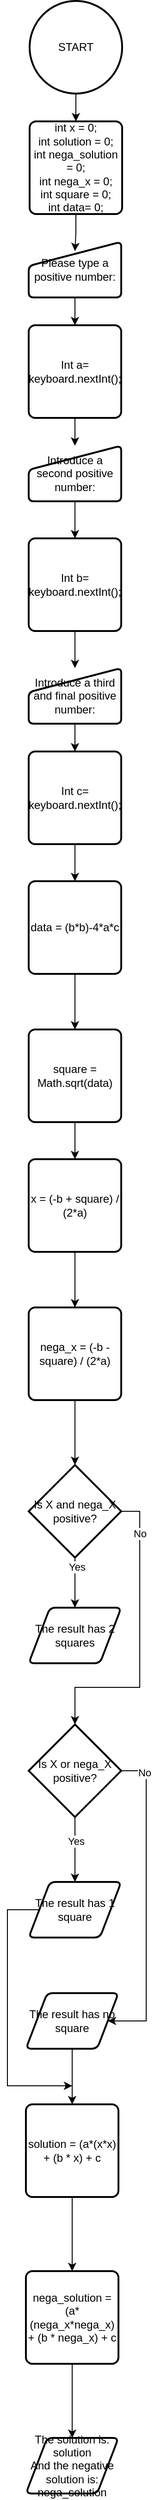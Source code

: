 <mxfile version="24.7.17">
  <diagram id="C5RBs43oDa-KdzZeNtuy" name="Page-1">
    <mxGraphModel dx="1098" dy="828" grid="1" gridSize="10" guides="1" tooltips="1" connect="1" arrows="1" fold="1" page="1" pageScale="1" pageWidth="827" pageHeight="1169" math="0" shadow="0">
      <root>
        <mxCell id="WIyWlLk6GJQsqaUBKTNV-0" />
        <mxCell id="WIyWlLk6GJQsqaUBKTNV-1" parent="WIyWlLk6GJQsqaUBKTNV-0" />
        <mxCell id="z4fwgU5iriWeV93DlBBE-0" style="edgeStyle=orthogonalEdgeStyle;rounded=0;orthogonalLoop=1;jettySize=auto;html=1;entryX=0.5;entryY=0;entryDx=0;entryDy=0;" parent="WIyWlLk6GJQsqaUBKTNV-1" source="z4fwgU5iriWeV93DlBBE-1" target="z4fwgU5iriWeV93DlBBE-3" edge="1">
          <mxGeometry relative="1" as="geometry" />
        </mxCell>
        <mxCell id="z4fwgU5iriWeV93DlBBE-1" value="START" style="strokeWidth=2;html=1;shape=mxgraph.flowchart.start_2;whiteSpace=wrap;" parent="WIyWlLk6GJQsqaUBKTNV-1" vertex="1">
          <mxGeometry x="364" y="20" width="100" height="100" as="geometry" />
        </mxCell>
        <mxCell id="z4fwgU5iriWeV93DlBBE-2" style="edgeStyle=orthogonalEdgeStyle;rounded=0;orthogonalLoop=1;jettySize=auto;html=1;entryX=0.5;entryY=0;entryDx=0;entryDy=0;" parent="WIyWlLk6GJQsqaUBKTNV-1" source="z4fwgU5iriWeV93DlBBE-3" edge="1">
          <mxGeometry relative="1" as="geometry">
            <mxPoint x="413" y="290" as="targetPoint" />
          </mxGeometry>
        </mxCell>
        <mxCell id="z4fwgU5iriWeV93DlBBE-3" value="int x = 0;&lt;div&gt;int solution = 0;&lt;/div&gt;&lt;div&gt;int nega_solution = 0;&lt;/div&gt;&lt;div&gt;int nega_x = 0;&lt;/div&gt;&lt;div&gt;int square = 0;&lt;/div&gt;&lt;div&gt;int data= 0;&lt;/div&gt;" style="rounded=1;whiteSpace=wrap;html=1;absoluteArcSize=1;arcSize=14;strokeWidth=2;" parent="WIyWlLk6GJQsqaUBKTNV-1" vertex="1">
          <mxGeometry x="364" y="150" width="100" height="100" as="geometry" />
        </mxCell>
        <mxCell id="z4fwgU5iriWeV93DlBBE-4" style="edgeStyle=orthogonalEdgeStyle;rounded=0;orthogonalLoop=1;jettySize=auto;html=1;entryX=0.5;entryY=0;entryDx=0;entryDy=0;" parent="WIyWlLk6GJQsqaUBKTNV-1" source="z4fwgU5iriWeV93DlBBE-5" target="z4fwgU5iriWeV93DlBBE-7" edge="1">
          <mxGeometry relative="1" as="geometry" />
        </mxCell>
        <mxCell id="z4fwgU5iriWeV93DlBBE-5" value="Please type a positive number:" style="html=1;strokeWidth=2;shape=manualInput;whiteSpace=wrap;rounded=1;size=26;arcSize=11;" parent="WIyWlLk6GJQsqaUBKTNV-1" vertex="1">
          <mxGeometry x="363" y="280" width="100" height="60" as="geometry" />
        </mxCell>
        <mxCell id="z4fwgU5iriWeV93DlBBE-6" style="edgeStyle=orthogonalEdgeStyle;rounded=0;orthogonalLoop=1;jettySize=auto;html=1;entryX=0.5;entryY=0;entryDx=0;entryDy=0;" parent="WIyWlLk6GJQsqaUBKTNV-1" source="z4fwgU5iriWeV93DlBBE-7" target="z4fwgU5iriWeV93DlBBE-9" edge="1">
          <mxGeometry relative="1" as="geometry" />
        </mxCell>
        <mxCell id="z4fwgU5iriWeV93DlBBE-7" value="Int a=&lt;div&gt;keyboard.nextInt();&lt;/div&gt;" style="rounded=1;whiteSpace=wrap;html=1;absoluteArcSize=1;arcSize=14;strokeWidth=2;" parent="WIyWlLk6GJQsqaUBKTNV-1" vertex="1">
          <mxGeometry x="363" y="370" width="100" height="100" as="geometry" />
        </mxCell>
        <mxCell id="z4fwgU5iriWeV93DlBBE-8" style="edgeStyle=orthogonalEdgeStyle;rounded=0;orthogonalLoop=1;jettySize=auto;html=1;entryX=0.5;entryY=0;entryDx=0;entryDy=0;" parent="WIyWlLk6GJQsqaUBKTNV-1" source="z4fwgU5iriWeV93DlBBE-9" target="z4fwgU5iriWeV93DlBBE-11" edge="1">
          <mxGeometry relative="1" as="geometry" />
        </mxCell>
        <mxCell id="z4fwgU5iriWeV93DlBBE-9" value="Introduce a second positive number:" style="html=1;strokeWidth=2;shape=manualInput;whiteSpace=wrap;rounded=1;size=26;arcSize=11;" parent="WIyWlLk6GJQsqaUBKTNV-1" vertex="1">
          <mxGeometry x="363" y="500" width="100" height="60" as="geometry" />
        </mxCell>
        <mxCell id="z4fwgU5iriWeV93DlBBE-10" style="edgeStyle=orthogonalEdgeStyle;rounded=0;orthogonalLoop=1;jettySize=auto;html=1;entryX=0.5;entryY=0;entryDx=0;entryDy=0;" parent="WIyWlLk6GJQsqaUBKTNV-1" source="z4fwgU5iriWeV93DlBBE-11" target="z4fwgU5iriWeV93DlBBE-13" edge="1">
          <mxGeometry relative="1" as="geometry" />
        </mxCell>
        <mxCell id="z4fwgU5iriWeV93DlBBE-11" value="Int b=&lt;div&gt;keyboard.nextInt();&lt;/div&gt;" style="rounded=1;whiteSpace=wrap;html=1;absoluteArcSize=1;arcSize=14;strokeWidth=2;" parent="WIyWlLk6GJQsqaUBKTNV-1" vertex="1">
          <mxGeometry x="363" y="600" width="100" height="100" as="geometry" />
        </mxCell>
        <mxCell id="z4fwgU5iriWeV93DlBBE-12" style="edgeStyle=orthogonalEdgeStyle;rounded=0;orthogonalLoop=1;jettySize=auto;html=1;entryX=0.5;entryY=0;entryDx=0;entryDy=0;" parent="WIyWlLk6GJQsqaUBKTNV-1" source="z4fwgU5iriWeV93DlBBE-13" target="z4fwgU5iriWeV93DlBBE-14" edge="1">
          <mxGeometry relative="1" as="geometry" />
        </mxCell>
        <mxCell id="z4fwgU5iriWeV93DlBBE-13" value="Introduce a third and final positive number:" style="html=1;strokeWidth=2;shape=manualInput;whiteSpace=wrap;rounded=1;size=26;arcSize=11;" parent="WIyWlLk6GJQsqaUBKTNV-1" vertex="1">
          <mxGeometry x="363" y="740" width="100" height="60" as="geometry" />
        </mxCell>
        <mxCell id="z4fwgU5iriWeV93DlBBE-17" style="edgeStyle=orthogonalEdgeStyle;rounded=0;orthogonalLoop=1;jettySize=auto;html=1;entryX=0.5;entryY=0;entryDx=0;entryDy=0;" parent="WIyWlLk6GJQsqaUBKTNV-1" source="z4fwgU5iriWeV93DlBBE-14" target="z4fwgU5iriWeV93DlBBE-16" edge="1">
          <mxGeometry relative="1" as="geometry" />
        </mxCell>
        <mxCell id="z4fwgU5iriWeV93DlBBE-14" value="Int c=&lt;div&gt;keyboard.nextInt();&lt;/div&gt;" style="rounded=1;whiteSpace=wrap;html=1;absoluteArcSize=1;arcSize=14;strokeWidth=2;" parent="WIyWlLk6GJQsqaUBKTNV-1" vertex="1">
          <mxGeometry x="363" y="830" width="100" height="100" as="geometry" />
        </mxCell>
        <mxCell id="z4fwgU5iriWeV93DlBBE-19" style="edgeStyle=orthogonalEdgeStyle;rounded=0;orthogonalLoop=1;jettySize=auto;html=1;entryX=0.5;entryY=0;entryDx=0;entryDy=0;" parent="WIyWlLk6GJQsqaUBKTNV-1" source="z4fwgU5iriWeV93DlBBE-16" target="z4fwgU5iriWeV93DlBBE-18" edge="1">
          <mxGeometry relative="1" as="geometry" />
        </mxCell>
        <mxCell id="z4fwgU5iriWeV93DlBBE-16" value="&lt;div&gt;&lt;span style=&quot;background-color: initial;&quot;&gt;data = (b*b)-4*a*c&lt;/span&gt;&lt;br&gt;&lt;/div&gt;" style="rounded=1;whiteSpace=wrap;html=1;absoluteArcSize=1;arcSize=14;strokeWidth=2;" parent="WIyWlLk6GJQsqaUBKTNV-1" vertex="1">
          <mxGeometry x="363" y="970" width="100" height="100" as="geometry" />
        </mxCell>
        <mxCell id="z4fwgU5iriWeV93DlBBE-21" style="edgeStyle=orthogonalEdgeStyle;rounded=0;orthogonalLoop=1;jettySize=auto;html=1;entryX=0.5;entryY=0;entryDx=0;entryDy=0;" parent="WIyWlLk6GJQsqaUBKTNV-1" source="z4fwgU5iriWeV93DlBBE-18" target="z4fwgU5iriWeV93DlBBE-20" edge="1">
          <mxGeometry relative="1" as="geometry" />
        </mxCell>
        <mxCell id="z4fwgU5iriWeV93DlBBE-18" value="square = Math.sqrt(data)" style="rounded=1;whiteSpace=wrap;html=1;absoluteArcSize=1;arcSize=14;strokeWidth=2;" parent="WIyWlLk6GJQsqaUBKTNV-1" vertex="1">
          <mxGeometry x="363" y="1130" width="100" height="100" as="geometry" />
        </mxCell>
        <mxCell id="z4fwgU5iriWeV93DlBBE-24" style="edgeStyle=orthogonalEdgeStyle;rounded=0;orthogonalLoop=1;jettySize=auto;html=1;entryX=0.5;entryY=0;entryDx=0;entryDy=0;" parent="WIyWlLk6GJQsqaUBKTNV-1" source="z4fwgU5iriWeV93DlBBE-20" target="z4fwgU5iriWeV93DlBBE-22" edge="1">
          <mxGeometry relative="1" as="geometry" />
        </mxCell>
        <mxCell id="z4fwgU5iriWeV93DlBBE-20" value="x = (-b + square) / (2*a)" style="rounded=1;whiteSpace=wrap;html=1;absoluteArcSize=1;arcSize=14;strokeWidth=2;" parent="WIyWlLk6GJQsqaUBKTNV-1" vertex="1">
          <mxGeometry x="363" y="1270" width="100" height="100" as="geometry" />
        </mxCell>
        <mxCell id="z4fwgU5iriWeV93DlBBE-22" value="nega_x = (-b - square) / (2*a)" style="rounded=1;whiteSpace=wrap;html=1;absoluteArcSize=1;arcSize=14;strokeWidth=2;" parent="WIyWlLk6GJQsqaUBKTNV-1" vertex="1">
          <mxGeometry x="363" y="1430" width="100" height="100" as="geometry" />
        </mxCell>
        <mxCell id="z4fwgU5iriWeV93DlBBE-28" style="edgeStyle=orthogonalEdgeStyle;rounded=0;orthogonalLoop=1;jettySize=auto;html=1;entryX=0.5;entryY=0;entryDx=0;entryDy=0;" parent="WIyWlLk6GJQsqaUBKTNV-1" source="z4fwgU5iriWeV93DlBBE-25" target="z4fwgU5iriWeV93DlBBE-27" edge="1">
          <mxGeometry relative="1" as="geometry" />
        </mxCell>
        <mxCell id="z4fwgU5iriWeV93DlBBE-29" value="Yes" style="edgeLabel;html=1;align=center;verticalAlign=middle;resizable=0;points=[];" parent="z4fwgU5iriWeV93DlBBE-28" vertex="1" connectable="0">
          <mxGeometry x="-0.628" y="2" relative="1" as="geometry">
            <mxPoint as="offset" />
          </mxGeometry>
        </mxCell>
        <mxCell id="z4fwgU5iriWeV93DlBBE-25" value="Is X and nega_X positive?" style="strokeWidth=2;html=1;shape=mxgraph.flowchart.decision;whiteSpace=wrap;" parent="WIyWlLk6GJQsqaUBKTNV-1" vertex="1">
          <mxGeometry x="363" y="1600" width="100" height="100" as="geometry" />
        </mxCell>
        <mxCell id="z4fwgU5iriWeV93DlBBE-26" style="edgeStyle=orthogonalEdgeStyle;rounded=0;orthogonalLoop=1;jettySize=auto;html=1;entryX=0.5;entryY=0;entryDx=0;entryDy=0;entryPerimeter=0;" parent="WIyWlLk6GJQsqaUBKTNV-1" source="z4fwgU5iriWeV93DlBBE-22" target="z4fwgU5iriWeV93DlBBE-25" edge="1">
          <mxGeometry relative="1" as="geometry" />
        </mxCell>
        <mxCell id="z4fwgU5iriWeV93DlBBE-27" value="The result has 2 squares" style="shape=parallelogram;html=1;strokeWidth=2;perimeter=parallelogramPerimeter;whiteSpace=wrap;rounded=1;arcSize=12;size=0.23;" parent="WIyWlLk6GJQsqaUBKTNV-1" vertex="1">
          <mxGeometry x="363" y="1754" width="100" height="60" as="geometry" />
        </mxCell>
        <mxCell id="z4fwgU5iriWeV93DlBBE-35" style="edgeStyle=orthogonalEdgeStyle;rounded=0;orthogonalLoop=1;jettySize=auto;html=1;entryX=0.5;entryY=0;entryDx=0;entryDy=0;" parent="WIyWlLk6GJQsqaUBKTNV-1" source="z4fwgU5iriWeV93DlBBE-30" target="z4fwgU5iriWeV93DlBBE-34" edge="1">
          <mxGeometry relative="1" as="geometry" />
        </mxCell>
        <mxCell id="z4fwgU5iriWeV93DlBBE-36" value="Yes" style="edgeLabel;html=1;align=center;verticalAlign=middle;resizable=0;points=[];" parent="z4fwgU5iriWeV93DlBBE-35" vertex="1" connectable="0">
          <mxGeometry x="-0.262" y="1" relative="1" as="geometry">
            <mxPoint as="offset" />
          </mxGeometry>
        </mxCell>
        <mxCell id="z4fwgU5iriWeV93DlBBE-38" style="edgeStyle=orthogonalEdgeStyle;rounded=0;orthogonalLoop=1;jettySize=auto;html=1;entryX=1;entryY=0.5;entryDx=0;entryDy=0;" parent="WIyWlLk6GJQsqaUBKTNV-1" source="z4fwgU5iriWeV93DlBBE-30" target="z4fwgU5iriWeV93DlBBE-37" edge="1">
          <mxGeometry relative="1" as="geometry">
            <mxPoint x="490" y="2200" as="targetPoint" />
            <Array as="points">
              <mxPoint x="490" y="1930" />
              <mxPoint x="490" y="2200" />
            </Array>
          </mxGeometry>
        </mxCell>
        <mxCell id="z4fwgU5iriWeV93DlBBE-39" value="No" style="edgeLabel;html=1;align=center;verticalAlign=middle;resizable=0;points=[];" parent="z4fwgU5iriWeV93DlBBE-38" vertex="1" connectable="0">
          <mxGeometry x="-0.828" y="-2" relative="1" as="geometry">
            <mxPoint as="offset" />
          </mxGeometry>
        </mxCell>
        <mxCell id="z4fwgU5iriWeV93DlBBE-30" value="Is X or nega_X positive?" style="strokeWidth=2;html=1;shape=mxgraph.flowchart.decision;whiteSpace=wrap;" parent="WIyWlLk6GJQsqaUBKTNV-1" vertex="1">
          <mxGeometry x="363" y="1880" width="100" height="100" as="geometry" />
        </mxCell>
        <mxCell id="z4fwgU5iriWeV93DlBBE-31" style="edgeStyle=orthogonalEdgeStyle;rounded=0;orthogonalLoop=1;jettySize=auto;html=1;entryX=0.5;entryY=0;entryDx=0;entryDy=0;entryPerimeter=0;" parent="WIyWlLk6GJQsqaUBKTNV-1" source="z4fwgU5iriWeV93DlBBE-25" target="z4fwgU5iriWeV93DlBBE-30" edge="1">
          <mxGeometry relative="1" as="geometry">
            <Array as="points">
              <mxPoint x="483" y="1650" />
              <mxPoint x="483" y="1840" />
              <mxPoint x="413" y="1840" />
            </Array>
          </mxGeometry>
        </mxCell>
        <mxCell id="z4fwgU5iriWeV93DlBBE-32" value="No" style="edgeLabel;html=1;align=center;verticalAlign=middle;resizable=0;points=[];" parent="z4fwgU5iriWeV93DlBBE-31" vertex="1" connectable="0">
          <mxGeometry x="-0.724" relative="1" as="geometry">
            <mxPoint as="offset" />
          </mxGeometry>
        </mxCell>
        <mxCell id="S3wl127JrptsVpYDt_N4-0" style="edgeStyle=orthogonalEdgeStyle;rounded=0;orthogonalLoop=1;jettySize=auto;html=1;" edge="1" parent="WIyWlLk6GJQsqaUBKTNV-1" source="z4fwgU5iriWeV93DlBBE-34">
          <mxGeometry relative="1" as="geometry">
            <mxPoint x="410" y="2270" as="targetPoint" />
            <Array as="points">
              <mxPoint x="340" y="2080" />
              <mxPoint x="340" y="2270" />
            </Array>
          </mxGeometry>
        </mxCell>
        <mxCell id="z4fwgU5iriWeV93DlBBE-34" value="The result has 1 square" style="shape=parallelogram;html=1;strokeWidth=2;perimeter=parallelogramPerimeter;whiteSpace=wrap;rounded=1;arcSize=12;size=0.23;" parent="WIyWlLk6GJQsqaUBKTNV-1" vertex="1">
          <mxGeometry x="363" y="2050" width="100" height="60" as="geometry" />
        </mxCell>
        <mxCell id="z4fwgU5iriWeV93DlBBE-41" style="edgeStyle=orthogonalEdgeStyle;rounded=0;orthogonalLoop=1;jettySize=auto;html=1;entryX=0.5;entryY=0;entryDx=0;entryDy=0;" parent="WIyWlLk6GJQsqaUBKTNV-1" source="z4fwgU5iriWeV93DlBBE-37" target="z4fwgU5iriWeV93DlBBE-40" edge="1">
          <mxGeometry relative="1" as="geometry" />
        </mxCell>
        <mxCell id="z4fwgU5iriWeV93DlBBE-37" value="The result has no square" style="shape=parallelogram;html=1;strokeWidth=2;perimeter=parallelogramPerimeter;whiteSpace=wrap;rounded=1;arcSize=12;size=0.23;" parent="WIyWlLk6GJQsqaUBKTNV-1" vertex="1">
          <mxGeometry x="360" y="2170" width="100" height="60" as="geometry" />
        </mxCell>
        <mxCell id="z4fwgU5iriWeV93DlBBE-43" style="edgeStyle=orthogonalEdgeStyle;rounded=0;orthogonalLoop=1;jettySize=auto;html=1;entryX=0.5;entryY=0;entryDx=0;entryDy=0;" parent="WIyWlLk6GJQsqaUBKTNV-1" source="z4fwgU5iriWeV93DlBBE-40" target="z4fwgU5iriWeV93DlBBE-42" edge="1">
          <mxGeometry relative="1" as="geometry" />
        </mxCell>
        <mxCell id="z4fwgU5iriWeV93DlBBE-40" value="solution = (a*(x*x) + (b * x) + c" style="rounded=1;whiteSpace=wrap;html=1;absoluteArcSize=1;arcSize=14;strokeWidth=2;" parent="WIyWlLk6GJQsqaUBKTNV-1" vertex="1">
          <mxGeometry x="360" y="2290" width="100" height="100" as="geometry" />
        </mxCell>
        <mxCell id="z4fwgU5iriWeV93DlBBE-45" style="edgeStyle=orthogonalEdgeStyle;rounded=0;orthogonalLoop=1;jettySize=auto;html=1;entryX=0.5;entryY=0;entryDx=0;entryDy=0;" parent="WIyWlLk6GJQsqaUBKTNV-1" source="z4fwgU5iriWeV93DlBBE-42" target="z4fwgU5iriWeV93DlBBE-44" edge="1">
          <mxGeometry relative="1" as="geometry" />
        </mxCell>
        <mxCell id="z4fwgU5iriWeV93DlBBE-42" value="nega_solution = (a*(nega_x*nega_x) + (b * nega_x) + c" style="rounded=1;whiteSpace=wrap;html=1;absoluteArcSize=1;arcSize=14;strokeWidth=2;" parent="WIyWlLk6GJQsqaUBKTNV-1" vertex="1">
          <mxGeometry x="360" y="2470" width="100" height="100" as="geometry" />
        </mxCell>
        <mxCell id="z4fwgU5iriWeV93DlBBE-44" value="The solution is: solution&lt;div&gt;And the negative solution is: nega_solution&lt;/div&gt;" style="shape=parallelogram;html=1;strokeWidth=2;perimeter=parallelogramPerimeter;whiteSpace=wrap;rounded=1;arcSize=12;size=0.23;" parent="WIyWlLk6GJQsqaUBKTNV-1" vertex="1">
          <mxGeometry x="360" y="2650" width="100" height="60" as="geometry" />
        </mxCell>
      </root>
    </mxGraphModel>
  </diagram>
</mxfile>
